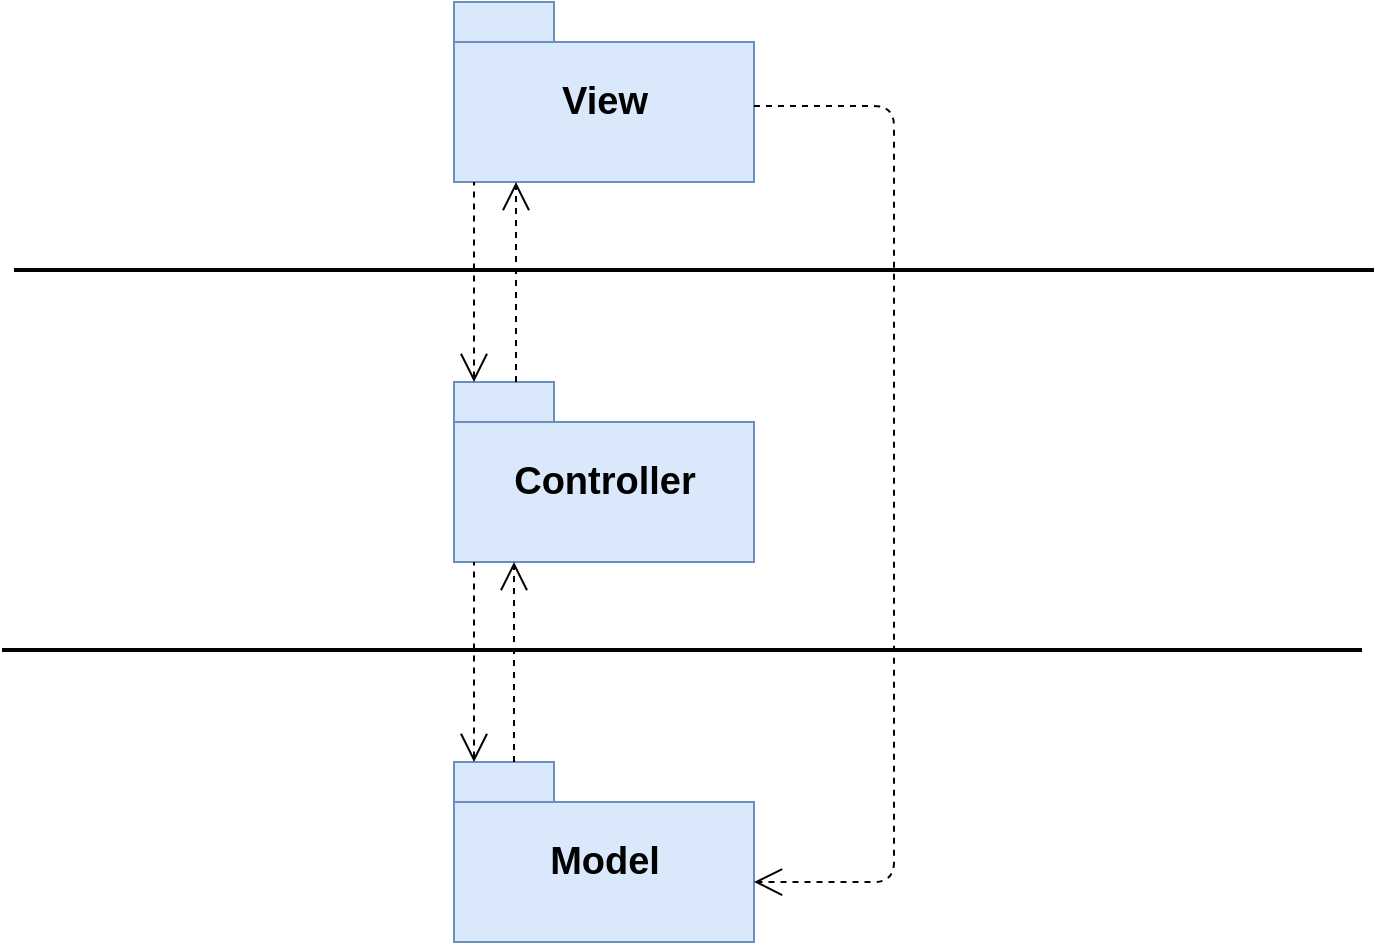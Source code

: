 <mxfile version="13.10.9" type="device"><diagram id="ky5rwO_8Y1QWqILc-gJG" name="Page-1"><mxGraphModel dx="946" dy="646" grid="1" gridSize="10" guides="1" tooltips="1" connect="1" arrows="1" fold="1" page="1" pageScale="1" pageWidth="827" pageHeight="1169" math="0" shadow="0"><root><mxCell id="0"/><mxCell id="1" parent="0"/><mxCell id="rXuhoq1lEOHpA-1LazDc-1" value="&lt;font style=&quot;font-size: 19px&quot;&gt;View&lt;/font&gt;" style="shape=folder;fontStyle=1;spacingTop=10;tabWidth=50;tabHeight=20;tabPosition=left;html=1;fillColor=#dae8fc;strokeColor=#6c8ebf;" parent="1" vertex="1"><mxGeometry x="300" y="190" width="150" height="90" as="geometry"/></mxCell><mxCell id="rXuhoq1lEOHpA-1LazDc-2" value="&lt;font style=&quot;font-size: 19px&quot;&gt;Controller&lt;/font&gt;" style="shape=folder;fontStyle=1;spacingTop=10;tabWidth=50;tabHeight=20;tabPosition=left;html=1;fillColor=#dae8fc;strokeColor=#6c8ebf;" parent="1" vertex="1"><mxGeometry x="300" y="380" width="150" height="90" as="geometry"/></mxCell><mxCell id="rXuhoq1lEOHpA-1LazDc-3" value="&lt;font style=&quot;font-size: 19px&quot;&gt;Model&lt;/font&gt;" style="shape=folder;fontStyle=1;spacingTop=10;tabWidth=50;tabHeight=20;tabPosition=left;html=1;fillColor=#dae8fc;strokeColor=#6c8ebf;" parent="1" vertex="1"><mxGeometry x="300" y="570" width="150" height="90" as="geometry"/></mxCell><mxCell id="rXuhoq1lEOHpA-1LazDc-6" value="" style="endArrow=none;endFill=0;endSize=12;html=1;dashed=1;startArrow=open;startFill=0;startSize=12;" parent="1" edge="1"><mxGeometry width="160" relative="1" as="geometry"><mxPoint x="310" y="380" as="sourcePoint"/><mxPoint x="310" y="280" as="targetPoint"/></mxGeometry></mxCell><mxCell id="rXuhoq1lEOHpA-1LazDc-8" value="" style="endArrow=open;endFill=1;endSize=12;html=1;dashed=1;exitX=0;exitY=0;exitDx=150;exitDy=52;exitPerimeter=0;entryX=1;entryY=0.667;entryDx=0;entryDy=0;entryPerimeter=0;" parent="1" source="rXuhoq1lEOHpA-1LazDc-1" target="rXuhoq1lEOHpA-1LazDc-3" edge="1"><mxGeometry width="160" relative="1" as="geometry"><mxPoint x="520" y="240" as="sourcePoint"/><mxPoint x="520" y="640" as="targetPoint"/><Array as="points"><mxPoint x="520" y="242"/><mxPoint x="520" y="630"/></Array></mxGeometry></mxCell><mxCell id="rXuhoq1lEOHpA-1LazDc-10" value="" style="line;strokeWidth=2;fillColor=none;align=left;verticalAlign=middle;spacingTop=-1;spacingLeft=3;spacingRight=3;rotatable=0;labelPosition=right;points=[];portConstraint=eastwest;" parent="1" vertex="1"><mxGeometry x="80" y="320" width="680" height="8" as="geometry"/></mxCell><mxCell id="rXuhoq1lEOHpA-1LazDc-11" value="" style="line;strokeWidth=2;fillColor=none;align=left;verticalAlign=middle;spacingTop=-1;spacingLeft=3;spacingRight=3;rotatable=0;labelPosition=right;points=[];portConstraint=eastwest;" parent="1" vertex="1"><mxGeometry x="74" y="510" width="680" height="8" as="geometry"/></mxCell><mxCell id="rXuhoq1lEOHpA-1LazDc-16" value="" style="endArrow=open;endFill=1;endSize=12;html=1;dashed=1;startArrow=none;startFill=0;startSize=12;" parent="1" edge="1"><mxGeometry width="160" relative="1" as="geometry"><mxPoint x="331.0" y="380" as="sourcePoint"/><mxPoint x="331.0" y="280" as="targetPoint"/></mxGeometry></mxCell><mxCell id="rXuhoq1lEOHpA-1LazDc-18" value="" style="endArrow=none;endFill=0;endSize=12;html=1;dashed=1;startArrow=open;startFill=0;startSize=12;" parent="1" edge="1"><mxGeometry width="160" relative="1" as="geometry"><mxPoint x="310" y="570" as="sourcePoint"/><mxPoint x="310" y="470" as="targetPoint"/></mxGeometry></mxCell><mxCell id="rXuhoq1lEOHpA-1LazDc-19" value="" style="endArrow=open;endFill=1;endSize=12;html=1;dashed=1;startArrow=none;startFill=0;startSize=12;" parent="1" edge="1"><mxGeometry width="160" relative="1" as="geometry"><mxPoint x="330.0" y="570" as="sourcePoint"/><mxPoint x="330.0" y="470" as="targetPoint"/></mxGeometry></mxCell></root></mxGraphModel></diagram></mxfile>